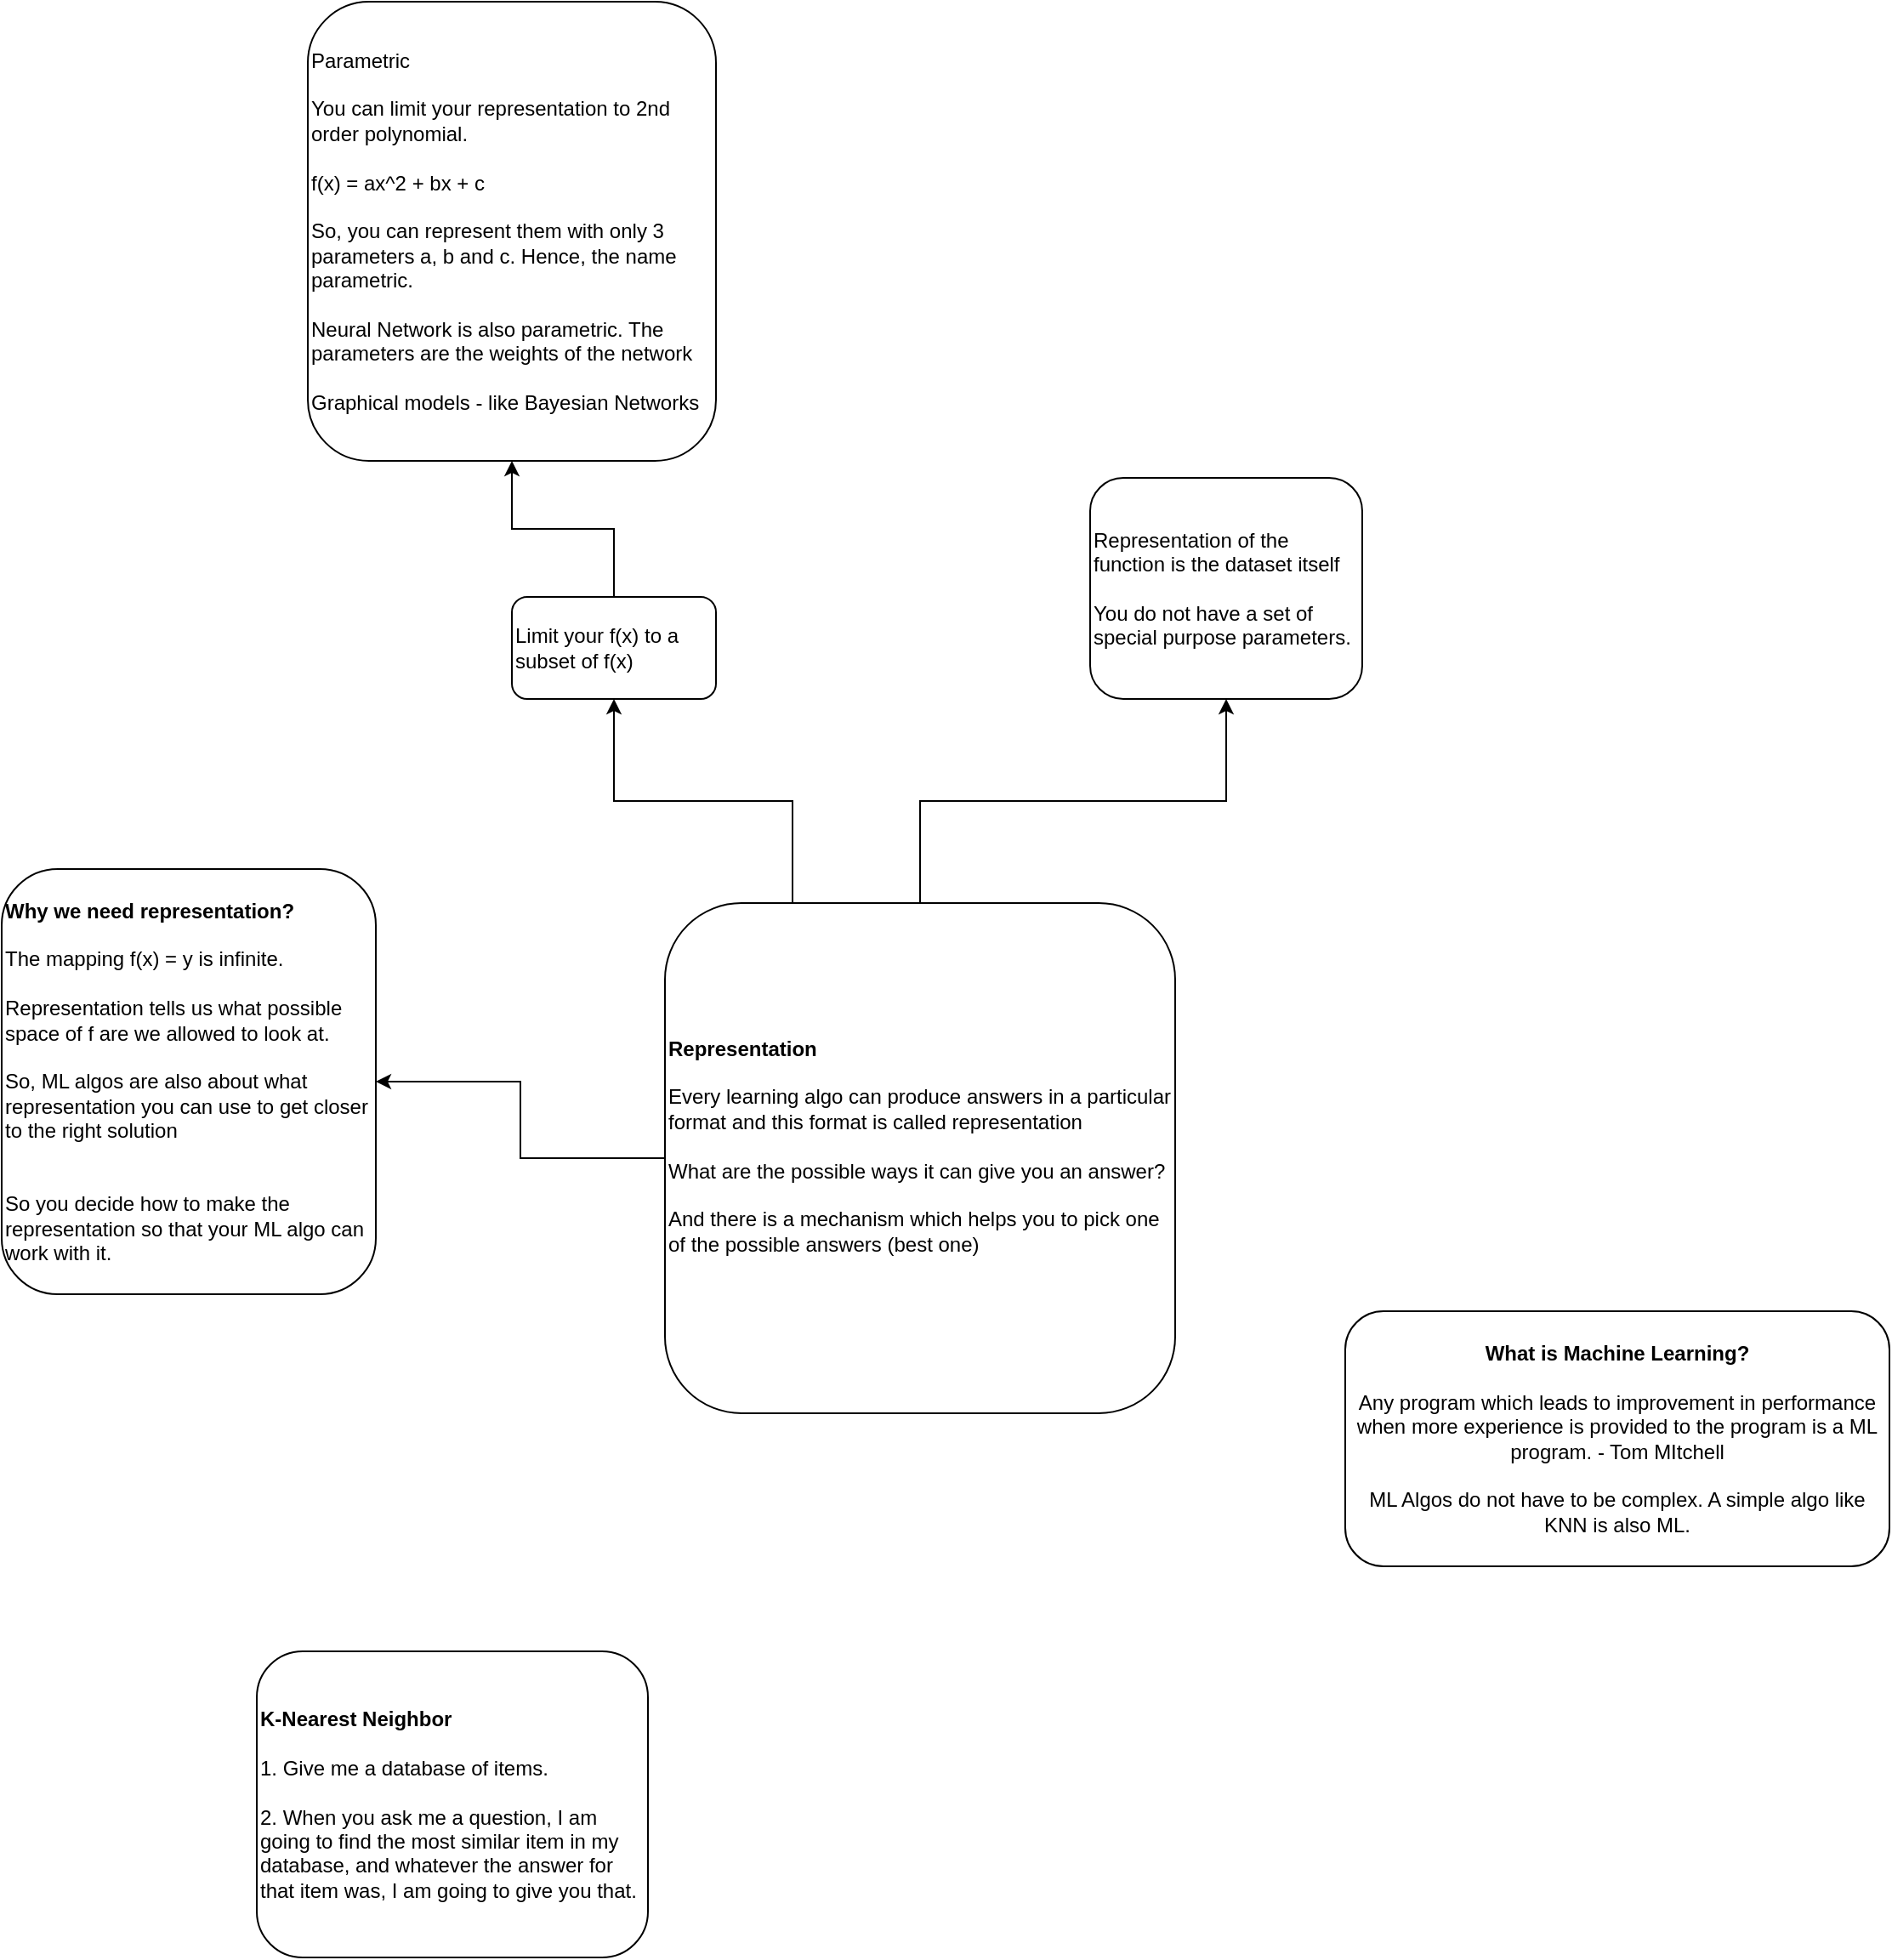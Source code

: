 <mxfile version="20.7.4" type="github">
  <diagram id="yiaCU1Vqxz6n_TdvmyUf" name="Page-1">
    <mxGraphModel dx="2284" dy="1875" grid="1" gridSize="10" guides="1" tooltips="1" connect="1" arrows="1" fold="1" page="1" pageScale="1" pageWidth="850" pageHeight="1100" math="0" shadow="0">
      <root>
        <mxCell id="0" />
        <mxCell id="1" parent="0" />
        <mxCell id="5vYoBrWB2Ws82g73J6qU-2" value="&lt;b&gt;What is Machine Learning?&lt;/b&gt;&lt;br&gt;&lt;br&gt;Any program which leads to improvement in performance when more experience is provided to the program is a ML program. - Tom MItchell&lt;br&gt;&lt;br&gt;ML Algos do not have to be complex. A simple algo like KNN is also ML." style="rounded=1;whiteSpace=wrap;html=1;" vertex="1" parent="1">
          <mxGeometry x="320" y="320" width="320" height="150" as="geometry" />
        </mxCell>
        <mxCell id="5vYoBrWB2Ws82g73J6qU-3" value="&lt;b&gt;K-Nearest Neighbor&lt;/b&gt;&lt;br&gt;&lt;br&gt;1. Give me a database of items.&lt;br&gt;&lt;br&gt;2. When you ask me a question, I am going to find the most similar item in my database, and whatever the answer for that item was, I am going to give you that." style="rounded=1;whiteSpace=wrap;html=1;align=left;" vertex="1" parent="1">
          <mxGeometry x="-320" y="520" width="230" height="180" as="geometry" />
        </mxCell>
        <mxCell id="5vYoBrWB2Ws82g73J6qU-6" value="" style="edgeStyle=orthogonalEdgeStyle;rounded=0;orthogonalLoop=1;jettySize=auto;html=1;" edge="1" parent="1" source="5vYoBrWB2Ws82g73J6qU-4" target="5vYoBrWB2Ws82g73J6qU-5">
          <mxGeometry relative="1" as="geometry" />
        </mxCell>
        <mxCell id="5vYoBrWB2Ws82g73J6qU-10" value="" style="edgeStyle=orthogonalEdgeStyle;rounded=0;orthogonalLoop=1;jettySize=auto;html=1;exitX=0.25;exitY=0;exitDx=0;exitDy=0;" edge="1" parent="1" source="5vYoBrWB2Ws82g73J6qU-4" target="5vYoBrWB2Ws82g73J6qU-9">
          <mxGeometry relative="1" as="geometry" />
        </mxCell>
        <mxCell id="5vYoBrWB2Ws82g73J6qU-14" value="" style="edgeStyle=orthogonalEdgeStyle;rounded=0;orthogonalLoop=1;jettySize=auto;html=1;" edge="1" parent="1" source="5vYoBrWB2Ws82g73J6qU-4" target="5vYoBrWB2Ws82g73J6qU-13">
          <mxGeometry relative="1" as="geometry" />
        </mxCell>
        <mxCell id="5vYoBrWB2Ws82g73J6qU-4" value="&lt;b&gt;Representation&lt;br&gt;&lt;/b&gt;&lt;br&gt;Every learning algo can produce answers in a particular format and this format is called representation&lt;br&gt;&lt;br&gt;What are the possible ways it can give you an answer?&lt;br&gt;&lt;br&gt;And there is a mechanism which helps you to pick one of the possible answers (best one)&lt;br&gt;&lt;br&gt;" style="rounded=1;whiteSpace=wrap;html=1;align=left;" vertex="1" parent="1">
          <mxGeometry x="-80" y="80" width="300" height="300" as="geometry" />
        </mxCell>
        <mxCell id="5vYoBrWB2Ws82g73J6qU-5" value="&lt;b&gt;Why we need representation?&lt;br&gt;&lt;/b&gt;&lt;br&gt;The mapping f(x) = y is infinite.&lt;br&gt;&lt;br style=&quot;border-color: var(--border-color);&quot;&gt;Representation tells us what possible space of f are we allowed to look at.&lt;br&gt;&lt;br&gt;So, ML algos are also about what representation you can use to get closer to the right solution&lt;br&gt;&lt;br&gt;&lt;br&gt;So you decide how to make the representation so that your ML algo can work with it." style="whiteSpace=wrap;html=1;align=left;rounded=1;" vertex="1" parent="1">
          <mxGeometry x="-470" y="60" width="220" height="250" as="geometry" />
        </mxCell>
        <mxCell id="5vYoBrWB2Ws82g73J6qU-12" value="" style="edgeStyle=orthogonalEdgeStyle;rounded=0;orthogonalLoop=1;jettySize=auto;html=1;" edge="1" parent="1" source="5vYoBrWB2Ws82g73J6qU-9" target="5vYoBrWB2Ws82g73J6qU-11">
          <mxGeometry relative="1" as="geometry" />
        </mxCell>
        <mxCell id="5vYoBrWB2Ws82g73J6qU-9" value="Limit your f(x) to a subset of f(x)" style="whiteSpace=wrap;html=1;align=left;rounded=1;" vertex="1" parent="1">
          <mxGeometry x="-170" y="-100" width="120" height="60" as="geometry" />
        </mxCell>
        <mxCell id="5vYoBrWB2Ws82g73J6qU-11" value="Parametric&lt;br&gt;&lt;br&gt;You can limit your representation to 2nd order polynomial.&lt;br&gt;&lt;br&gt;f(x) = ax^2 + bx + c&lt;br&gt;&lt;br&gt;So, you can represent them with only 3 parameters a, b and c. Hence, the name parametric.&lt;br&gt;&lt;br&gt;Neural Network is also parametric. The parameters are the weights of the network&lt;br&gt;&lt;br&gt;Graphical models - like Bayesian Networks&amp;nbsp;" style="whiteSpace=wrap;html=1;align=left;rounded=1;" vertex="1" parent="1">
          <mxGeometry x="-290" y="-450" width="240" height="270" as="geometry" />
        </mxCell>
        <mxCell id="5vYoBrWB2Ws82g73J6qU-13" value="Representation of the function is the dataset itself&lt;br&gt;&lt;br&gt;You do not have a set of special purpose parameters." style="whiteSpace=wrap;html=1;align=left;rounded=1;" vertex="1" parent="1">
          <mxGeometry x="170" y="-170" width="160" height="130" as="geometry" />
        </mxCell>
      </root>
    </mxGraphModel>
  </diagram>
</mxfile>
